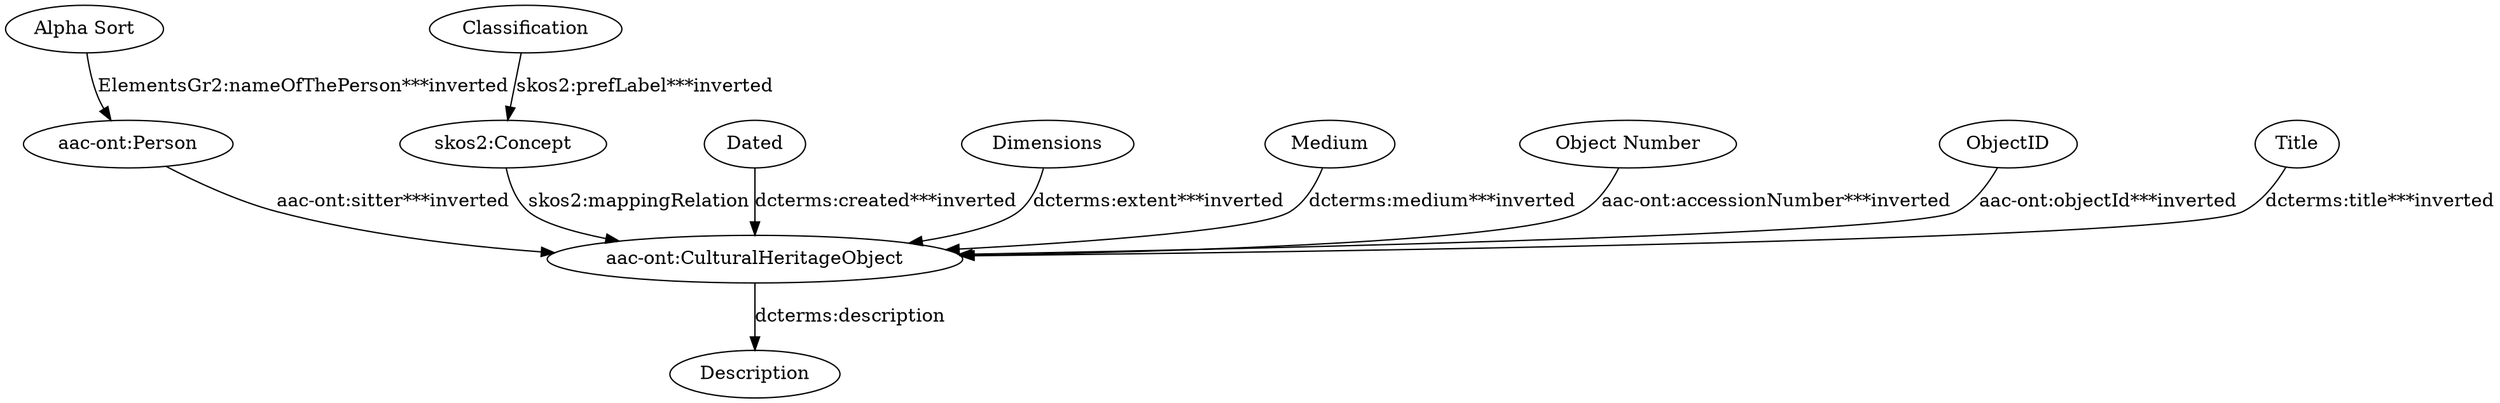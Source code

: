 digraph {
  "Alpha Sort" [type=attribute_name,label="Alpha Sort"]
  "aac-ont:Person1" [type=class_uri,label="aac-ont:Person"]
  Classification [type=attribute_name,label=Classification]
  "skos2:Concept1" [type=class_uri,label="skos2:Concept"]
  Dated [type=attribute_name,label=Dated]
  "aac-ont:CulturalHeritageObject1" [type=class_uri,label="aac-ont:CulturalHeritageObject"]
  Dimensions [type=attribute_name,label=Dimensions]
  Medium [type=attribute_name,label=Medium]
  "Object Number" [type=attribute_name,label="Object Number"]
  ObjectID [type=attribute_name,label=ObjectID]
  Title [type=attribute_name,label=Title]
  Description [type=attribute_name,label=Description]
  "Alpha Sort" -> "aac-ont:Person1" [type=st_property_uri,label="ElementsGr2:nameOfThePerson***inverted",weight=1]
  Classification -> "skos2:Concept1" [type=st_property_uri,label="skos2:prefLabel***inverted",weight=1]
  Dated -> "aac-ont:CulturalHeritageObject1" [type=st_property_uri,label="dcterms:created***inverted",weight=1]
  Dimensions -> "aac-ont:CulturalHeritageObject1" [type=st_property_uri,label="dcterms:extent***inverted",weight=1]
  Medium -> "aac-ont:CulturalHeritageObject1" [type=st_property_uri,label="dcterms:medium***inverted",weight=1]
  "Object Number" -> "aac-ont:CulturalHeritageObject1" [type=st_property_uri,label="aac-ont:accessionNumber***inverted",weight=1]
  ObjectID -> "aac-ont:CulturalHeritageObject1" [type=st_property_uri,label="aac-ont:objectId***inverted",weight=1]
  Title -> "aac-ont:CulturalHeritageObject1" [type=st_property_uri,label="dcterms:title***inverted",weight=1]
  "aac-ont:CulturalHeritageObject1" -> Description [label="dcterms:description",type=st_property_uri]
  "aac-ont:Person1" -> "aac-ont:CulturalHeritageObject1" [type=direct_property_uri,label="aac-ont:sitter***inverted",weight=1]
  "skos2:Concept1" -> "aac-ont:CulturalHeritageObject1" [label="skos2:mappingRelation",type=inherited,weight=4]
}
